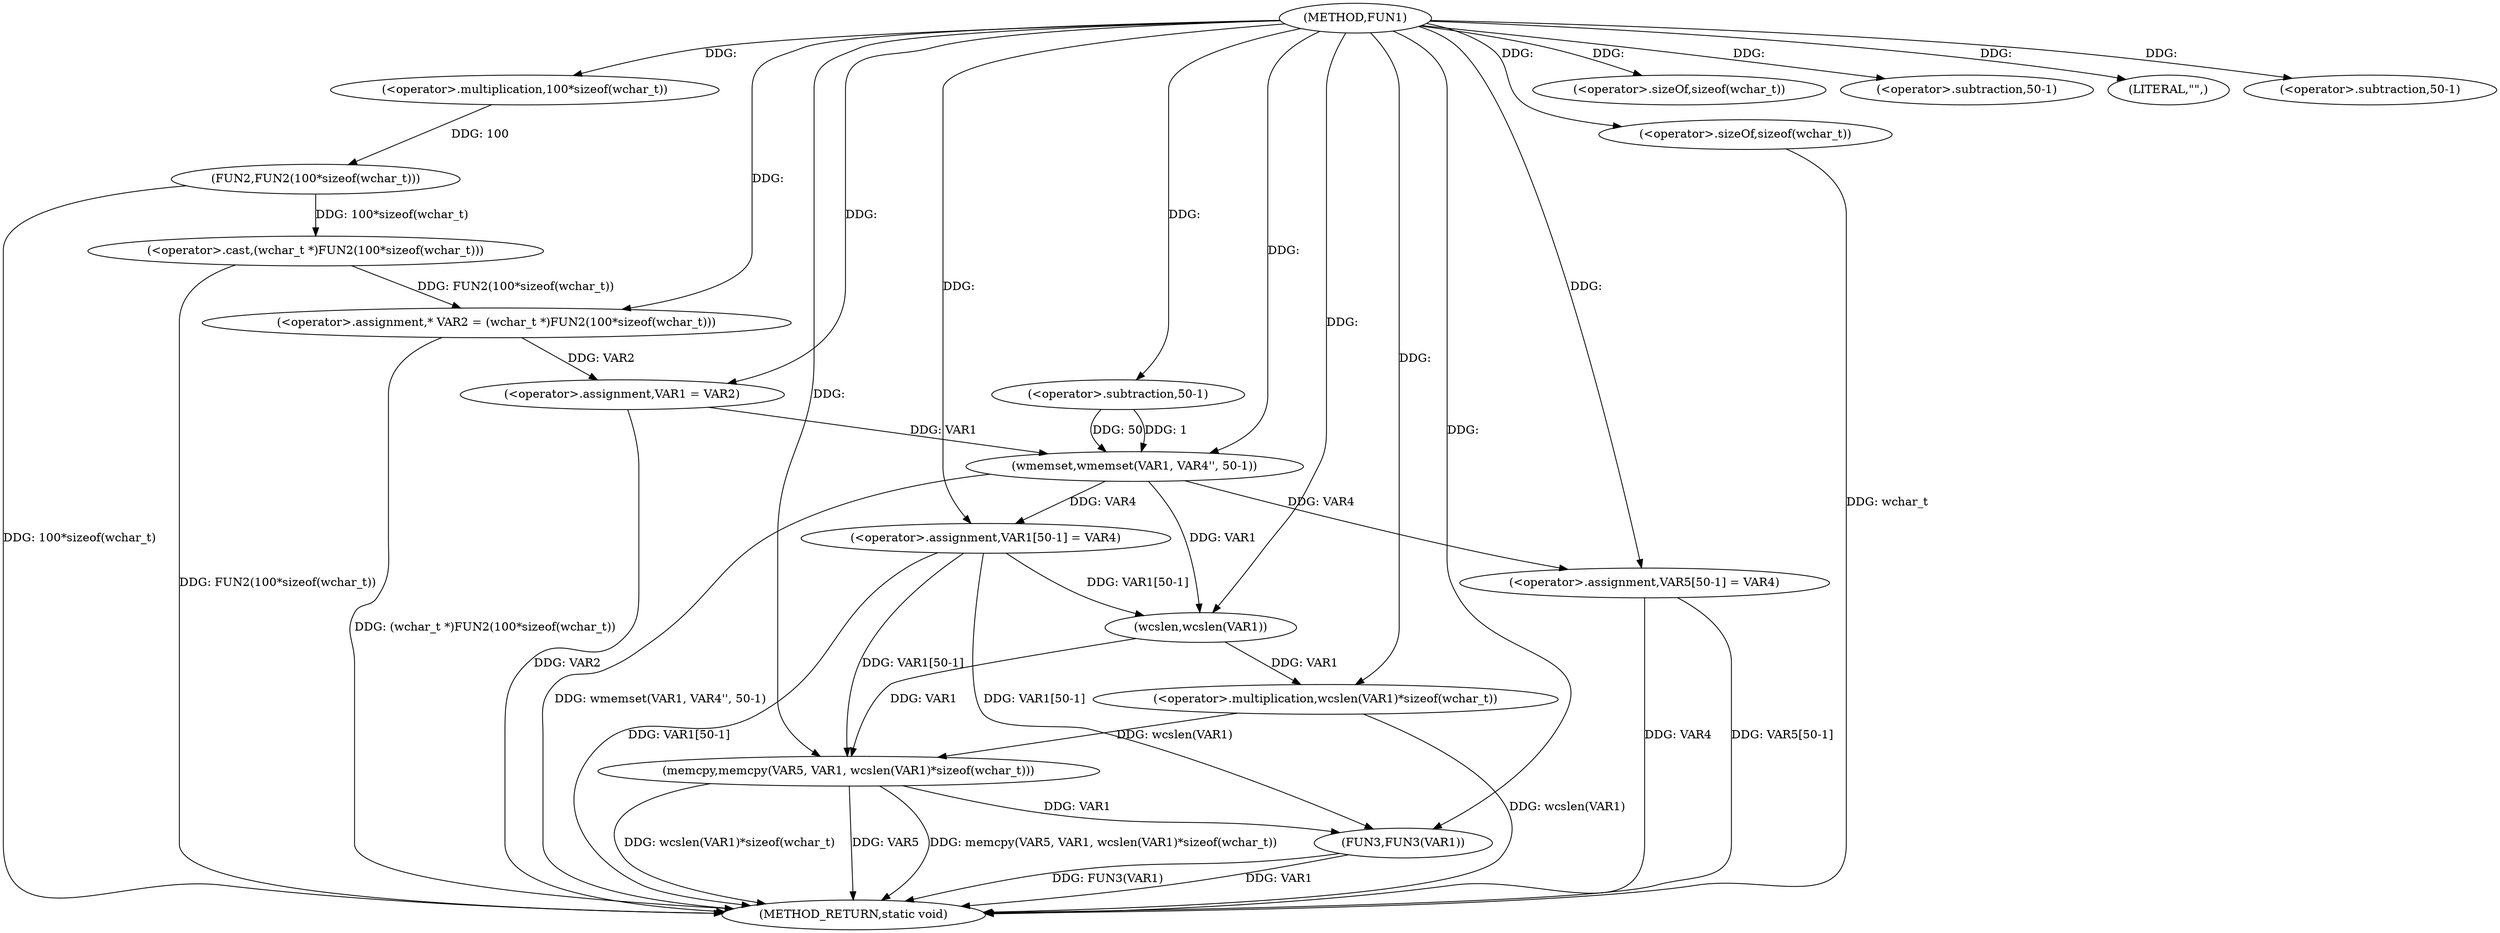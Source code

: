 digraph FUN1 {  
"1000100" [label = "(METHOD,FUN1)" ]
"1000150" [label = "(METHOD_RETURN,static void)" ]
"1000104" [label = "(<operator>.assignment,* VAR2 = (wchar_t *)FUN2(100*sizeof(wchar_t)))" ]
"1000106" [label = "(<operator>.cast,(wchar_t *)FUN2(100*sizeof(wchar_t)))" ]
"1000108" [label = "(FUN2,FUN2(100*sizeof(wchar_t)))" ]
"1000109" [label = "(<operator>.multiplication,100*sizeof(wchar_t))" ]
"1000111" [label = "(<operator>.sizeOf,sizeof(wchar_t))" ]
"1000113" [label = "(<operator>.assignment,VAR1 = VAR2)" ]
"1000118" [label = "(wmemset,wmemset(VAR1, VAR4'', 50-1))" ]
"1000121" [label = "(<operator>.subtraction,50-1)" ]
"1000124" [label = "(<operator>.assignment,VAR1[50-1] = VAR4)" ]
"1000127" [label = "(<operator>.subtraction,50-1)" ]
"1000132" [label = "(LITERAL,\"\",)" ]
"1000133" [label = "(memcpy,memcpy(VAR5, VAR1, wcslen(VAR1)*sizeof(wchar_t)))" ]
"1000136" [label = "(<operator>.multiplication,wcslen(VAR1)*sizeof(wchar_t))" ]
"1000137" [label = "(wcslen,wcslen(VAR1))" ]
"1000139" [label = "(<operator>.sizeOf,sizeof(wchar_t))" ]
"1000141" [label = "(<operator>.assignment,VAR5[50-1] = VAR4)" ]
"1000144" [label = "(<operator>.subtraction,50-1)" ]
"1000148" [label = "(FUN3,FUN3(VAR1))" ]
  "1000141" -> "1000150"  [ label = "DDG: VAR5[50-1]"] 
  "1000124" -> "1000150"  [ label = "DDG: VAR1[50-1]"] 
  "1000106" -> "1000150"  [ label = "DDG: FUN2(100*sizeof(wchar_t))"] 
  "1000139" -> "1000150"  [ label = "DDG: wchar_t"] 
  "1000113" -> "1000150"  [ label = "DDG: VAR2"] 
  "1000118" -> "1000150"  [ label = "DDG: wmemset(VAR1, VAR4'', 50-1)"] 
  "1000133" -> "1000150"  [ label = "DDG: memcpy(VAR5, VAR1, wcslen(VAR1)*sizeof(wchar_t))"] 
  "1000133" -> "1000150"  [ label = "DDG: wcslen(VAR1)*sizeof(wchar_t)"] 
  "1000141" -> "1000150"  [ label = "DDG: VAR4"] 
  "1000133" -> "1000150"  [ label = "DDG: VAR5"] 
  "1000148" -> "1000150"  [ label = "DDG: VAR1"] 
  "1000148" -> "1000150"  [ label = "DDG: FUN3(VAR1)"] 
  "1000136" -> "1000150"  [ label = "DDG: wcslen(VAR1)"] 
  "1000104" -> "1000150"  [ label = "DDG: (wchar_t *)FUN2(100*sizeof(wchar_t))"] 
  "1000108" -> "1000150"  [ label = "DDG: 100*sizeof(wchar_t)"] 
  "1000106" -> "1000104"  [ label = "DDG: FUN2(100*sizeof(wchar_t))"] 
  "1000100" -> "1000104"  [ label = "DDG: "] 
  "1000108" -> "1000106"  [ label = "DDG: 100*sizeof(wchar_t)"] 
  "1000109" -> "1000108"  [ label = "DDG: 100"] 
  "1000100" -> "1000109"  [ label = "DDG: "] 
  "1000100" -> "1000111"  [ label = "DDG: "] 
  "1000104" -> "1000113"  [ label = "DDG: VAR2"] 
  "1000100" -> "1000113"  [ label = "DDG: "] 
  "1000113" -> "1000118"  [ label = "DDG: VAR1"] 
  "1000100" -> "1000118"  [ label = "DDG: "] 
  "1000121" -> "1000118"  [ label = "DDG: 50"] 
  "1000121" -> "1000118"  [ label = "DDG: 1"] 
  "1000100" -> "1000121"  [ label = "DDG: "] 
  "1000118" -> "1000124"  [ label = "DDG: VAR4"] 
  "1000100" -> "1000124"  [ label = "DDG: "] 
  "1000100" -> "1000127"  [ label = "DDG: "] 
  "1000100" -> "1000132"  [ label = "DDG: "] 
  "1000100" -> "1000133"  [ label = "DDG: "] 
  "1000124" -> "1000133"  [ label = "DDG: VAR1[50-1]"] 
  "1000137" -> "1000133"  [ label = "DDG: VAR1"] 
  "1000136" -> "1000133"  [ label = "DDG: wcslen(VAR1)"] 
  "1000137" -> "1000136"  [ label = "DDG: VAR1"] 
  "1000124" -> "1000137"  [ label = "DDG: VAR1[50-1]"] 
  "1000118" -> "1000137"  [ label = "DDG: VAR1"] 
  "1000100" -> "1000137"  [ label = "DDG: "] 
  "1000100" -> "1000136"  [ label = "DDG: "] 
  "1000100" -> "1000139"  [ label = "DDG: "] 
  "1000100" -> "1000141"  [ label = "DDG: "] 
  "1000118" -> "1000141"  [ label = "DDG: VAR4"] 
  "1000100" -> "1000144"  [ label = "DDG: "] 
  "1000124" -> "1000148"  [ label = "DDG: VAR1[50-1]"] 
  "1000133" -> "1000148"  [ label = "DDG: VAR1"] 
  "1000100" -> "1000148"  [ label = "DDG: "] 
}
